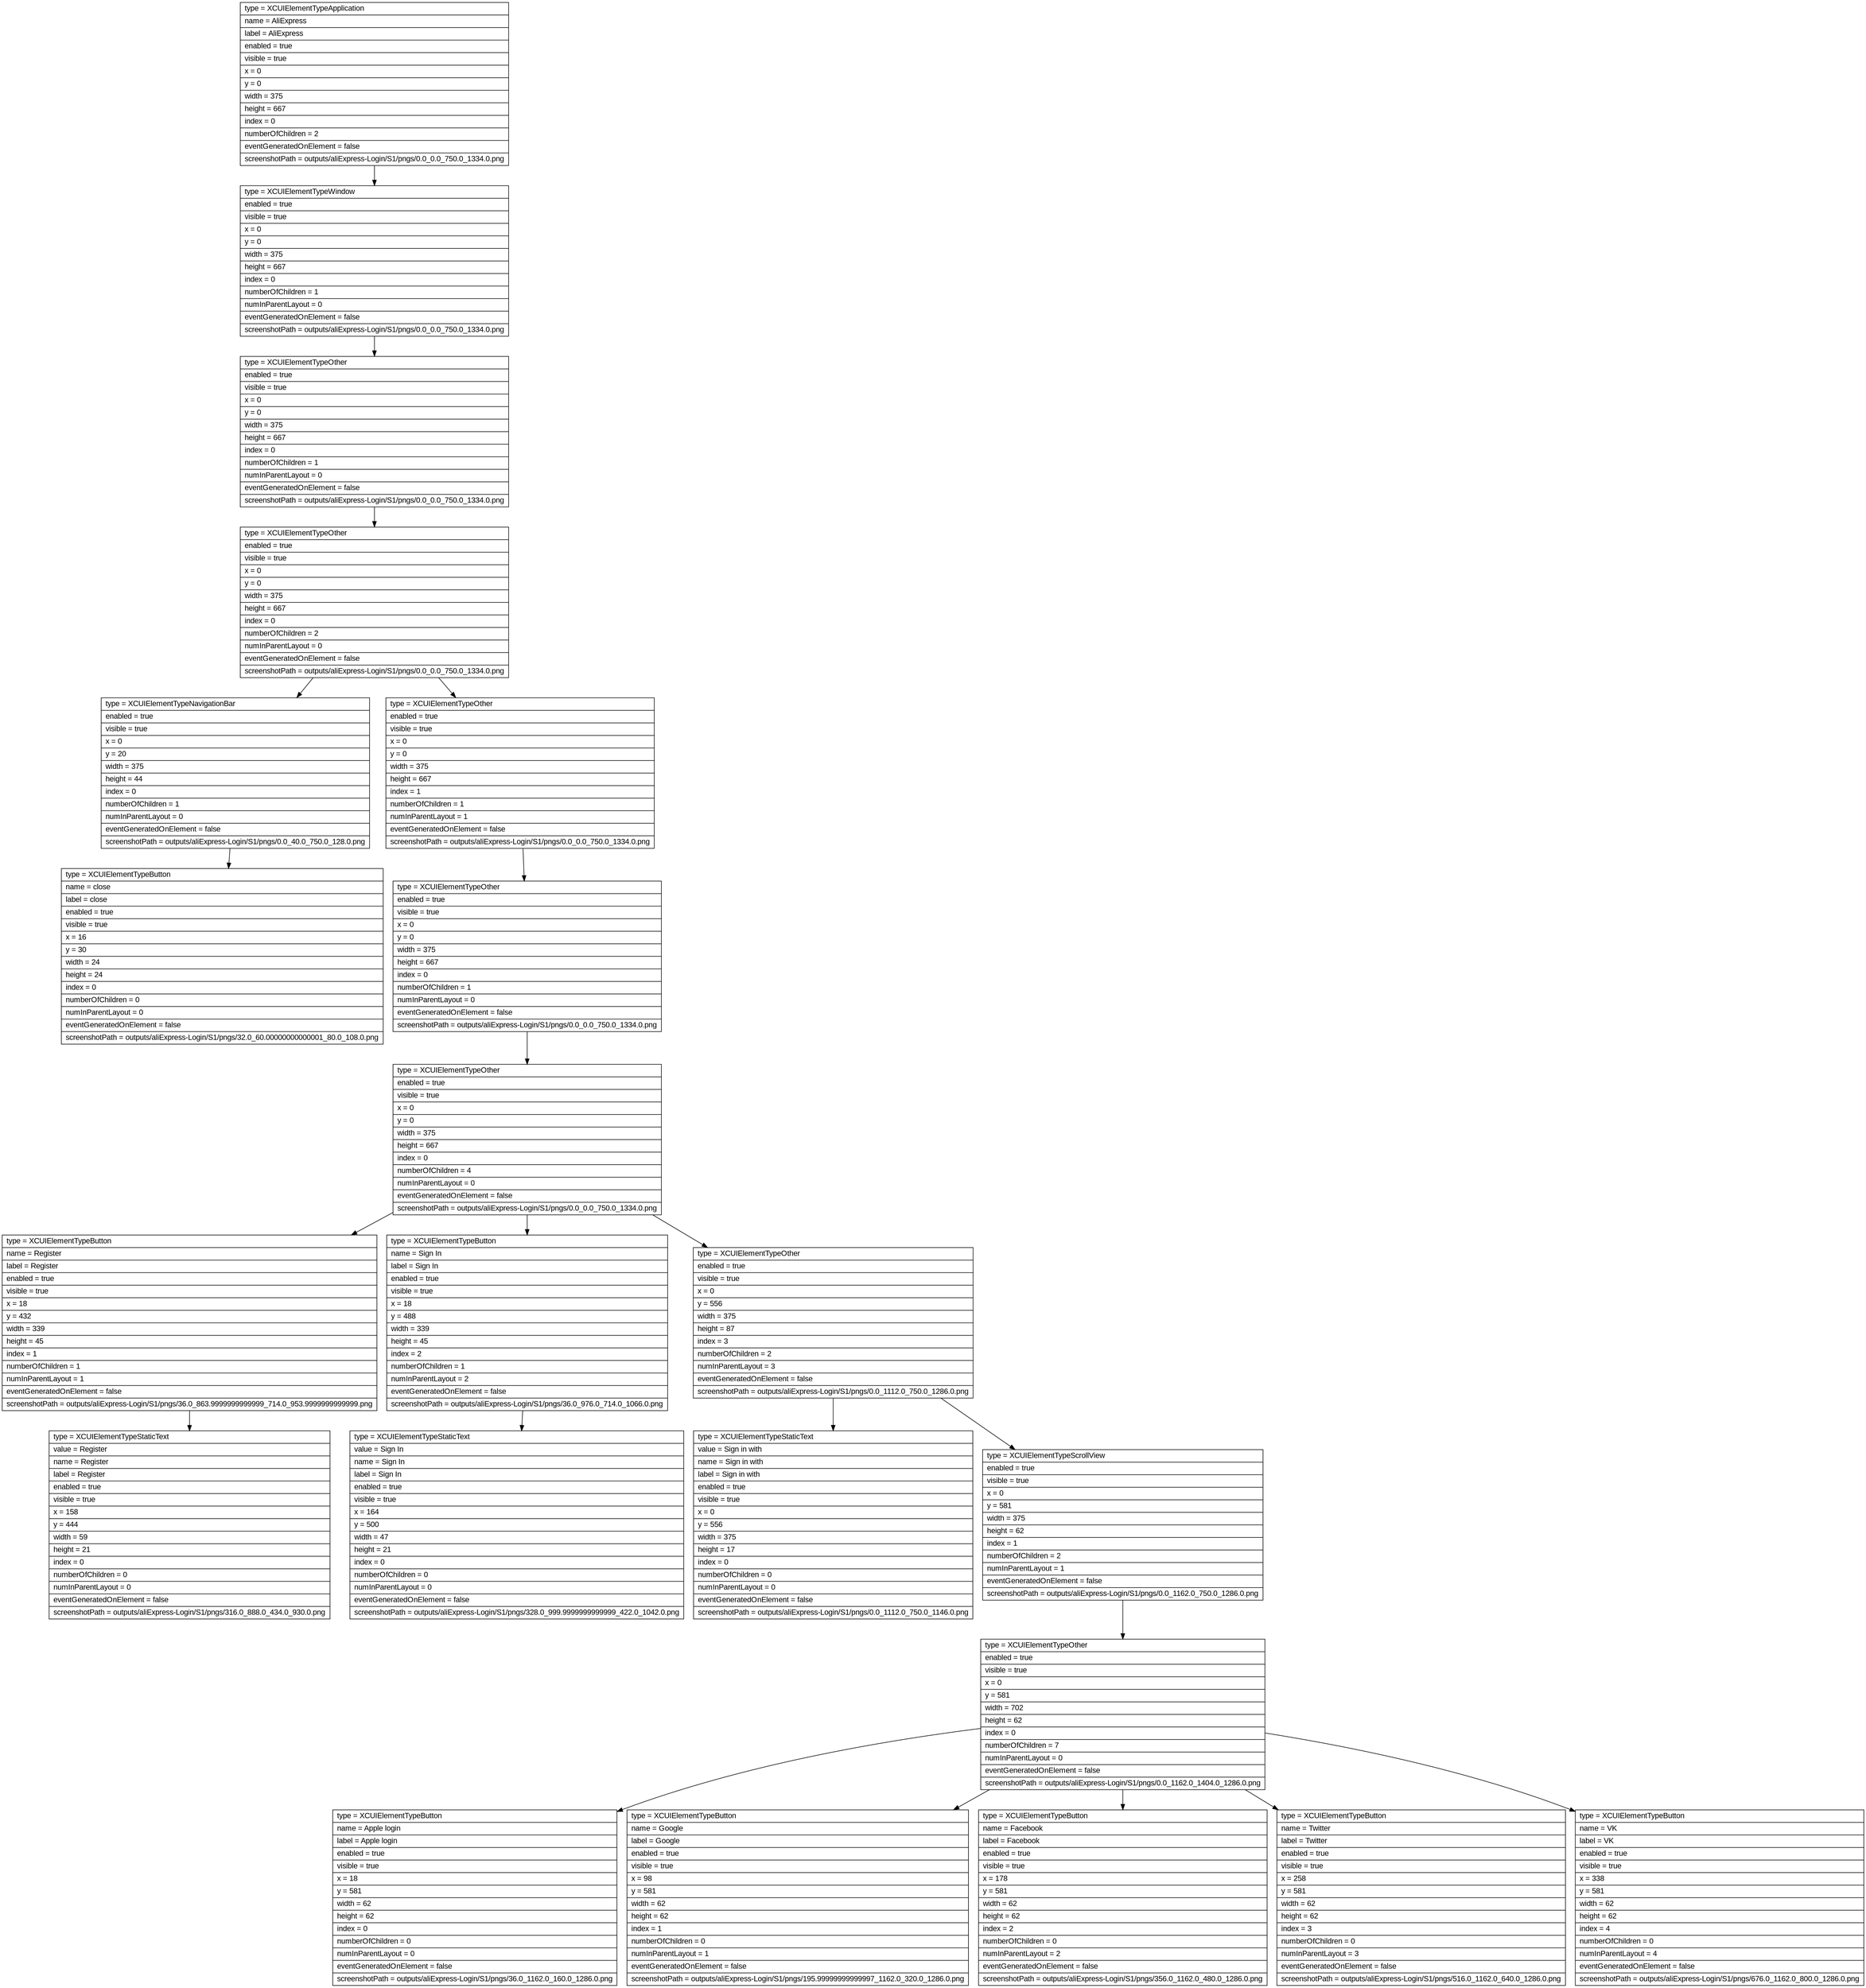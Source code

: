 digraph Layout {

	node [shape=record fontname=Arial];

	0	[label="{type = XCUIElementTypeApplication\l|name = AliExpress\l|label = AliExpress\l|enabled = true\l|visible = true\l|x = 0\l|y = 0\l|width = 375\l|height = 667\l|index = 0\l|numberOfChildren = 2\l|eventGeneratedOnElement = false \l|screenshotPath = outputs/aliExpress-Login/S1/pngs/0.0_0.0_750.0_1334.0.png\l}"]
	1	[label="{type = XCUIElementTypeWindow\l|enabled = true\l|visible = true\l|x = 0\l|y = 0\l|width = 375\l|height = 667\l|index = 0\l|numberOfChildren = 1\l|numInParentLayout = 0\l|eventGeneratedOnElement = false \l|screenshotPath = outputs/aliExpress-Login/S1/pngs/0.0_0.0_750.0_1334.0.png\l}"]
	2	[label="{type = XCUIElementTypeOther\l|enabled = true\l|visible = true\l|x = 0\l|y = 0\l|width = 375\l|height = 667\l|index = 0\l|numberOfChildren = 1\l|numInParentLayout = 0\l|eventGeneratedOnElement = false \l|screenshotPath = outputs/aliExpress-Login/S1/pngs/0.0_0.0_750.0_1334.0.png\l}"]
	3	[label="{type = XCUIElementTypeOther\l|enabled = true\l|visible = true\l|x = 0\l|y = 0\l|width = 375\l|height = 667\l|index = 0\l|numberOfChildren = 2\l|numInParentLayout = 0\l|eventGeneratedOnElement = false \l|screenshotPath = outputs/aliExpress-Login/S1/pngs/0.0_0.0_750.0_1334.0.png\l}"]
	4	[label="{type = XCUIElementTypeNavigationBar\l|enabled = true\l|visible = true\l|x = 0\l|y = 20\l|width = 375\l|height = 44\l|index = 0\l|numberOfChildren = 1\l|numInParentLayout = 0\l|eventGeneratedOnElement = false \l|screenshotPath = outputs/aliExpress-Login/S1/pngs/0.0_40.0_750.0_128.0.png\l}"]
	5	[label="{type = XCUIElementTypeOther\l|enabled = true\l|visible = true\l|x = 0\l|y = 0\l|width = 375\l|height = 667\l|index = 1\l|numberOfChildren = 1\l|numInParentLayout = 1\l|eventGeneratedOnElement = false \l|screenshotPath = outputs/aliExpress-Login/S1/pngs/0.0_0.0_750.0_1334.0.png\l}"]
	6	[label="{type = XCUIElementTypeButton\l|name = close\l|label = close\l|enabled = true\l|visible = true\l|x = 16\l|y = 30\l|width = 24\l|height = 24\l|index = 0\l|numberOfChildren = 0\l|numInParentLayout = 0\l|eventGeneratedOnElement = false \l|screenshotPath = outputs/aliExpress-Login/S1/pngs/32.0_60.00000000000001_80.0_108.0.png\l}"]
	7	[label="{type = XCUIElementTypeOther\l|enabled = true\l|visible = true\l|x = 0\l|y = 0\l|width = 375\l|height = 667\l|index = 0\l|numberOfChildren = 1\l|numInParentLayout = 0\l|eventGeneratedOnElement = false \l|screenshotPath = outputs/aliExpress-Login/S1/pngs/0.0_0.0_750.0_1334.0.png\l}"]
	8	[label="{type = XCUIElementTypeOther\l|enabled = true\l|visible = true\l|x = 0\l|y = 0\l|width = 375\l|height = 667\l|index = 0\l|numberOfChildren = 4\l|numInParentLayout = 0\l|eventGeneratedOnElement = false \l|screenshotPath = outputs/aliExpress-Login/S1/pngs/0.0_0.0_750.0_1334.0.png\l}"]
	9	[label="{type = XCUIElementTypeButton\l|name = Register\l|label = Register\l|enabled = true\l|visible = true\l|x = 18\l|y = 432\l|width = 339\l|height = 45\l|index = 1\l|numberOfChildren = 1\l|numInParentLayout = 1\l|eventGeneratedOnElement = false \l|screenshotPath = outputs/aliExpress-Login/S1/pngs/36.0_863.9999999999999_714.0_953.9999999999999.png\l}"]
	10	[label="{type = XCUIElementTypeButton\l|name = Sign In\l|label = Sign In\l|enabled = true\l|visible = true\l|x = 18\l|y = 488\l|width = 339\l|height = 45\l|index = 2\l|numberOfChildren = 1\l|numInParentLayout = 2\l|eventGeneratedOnElement = false \l|screenshotPath = outputs/aliExpress-Login/S1/pngs/36.0_976.0_714.0_1066.0.png\l}"]
	11	[label="{type = XCUIElementTypeOther\l|enabled = true\l|visible = true\l|x = 0\l|y = 556\l|width = 375\l|height = 87\l|index = 3\l|numberOfChildren = 2\l|numInParentLayout = 3\l|eventGeneratedOnElement = false \l|screenshotPath = outputs/aliExpress-Login/S1/pngs/0.0_1112.0_750.0_1286.0.png\l}"]
	12	[label="{type = XCUIElementTypeStaticText\l|value = Register\l|name = Register\l|label = Register\l|enabled = true\l|visible = true\l|x = 158\l|y = 444\l|width = 59\l|height = 21\l|index = 0\l|numberOfChildren = 0\l|numInParentLayout = 0\l|eventGeneratedOnElement = false \l|screenshotPath = outputs/aliExpress-Login/S1/pngs/316.0_888.0_434.0_930.0.png\l}"]
	13	[label="{type = XCUIElementTypeStaticText\l|value = Sign In\l|name = Sign In\l|label = Sign In\l|enabled = true\l|visible = true\l|x = 164\l|y = 500\l|width = 47\l|height = 21\l|index = 0\l|numberOfChildren = 0\l|numInParentLayout = 0\l|eventGeneratedOnElement = false \l|screenshotPath = outputs/aliExpress-Login/S1/pngs/328.0_999.9999999999999_422.0_1042.0.png\l}"]
	14	[label="{type = XCUIElementTypeStaticText\l|value = Sign in with\l|name = Sign in with\l|label = Sign in with\l|enabled = true\l|visible = true\l|x = 0\l|y = 556\l|width = 375\l|height = 17\l|index = 0\l|numberOfChildren = 0\l|numInParentLayout = 0\l|eventGeneratedOnElement = false \l|screenshotPath = outputs/aliExpress-Login/S1/pngs/0.0_1112.0_750.0_1146.0.png\l}"]
	15	[label="{type = XCUIElementTypeScrollView\l|enabled = true\l|visible = true\l|x = 0\l|y = 581\l|width = 375\l|height = 62\l|index = 1\l|numberOfChildren = 2\l|numInParentLayout = 1\l|eventGeneratedOnElement = false \l|screenshotPath = outputs/aliExpress-Login/S1/pngs/0.0_1162.0_750.0_1286.0.png\l}"]
	16	[label="{type = XCUIElementTypeOther\l|enabled = true\l|visible = true\l|x = 0\l|y = 581\l|width = 702\l|height = 62\l|index = 0\l|numberOfChildren = 7\l|numInParentLayout = 0\l|eventGeneratedOnElement = false \l|screenshotPath = outputs/aliExpress-Login/S1/pngs/0.0_1162.0_1404.0_1286.0.png\l}"]
	17	[label="{type = XCUIElementTypeButton\l|name = Apple login\l|label = Apple login\l|enabled = true\l|visible = true\l|x = 18\l|y = 581\l|width = 62\l|height = 62\l|index = 0\l|numberOfChildren = 0\l|numInParentLayout = 0\l|eventGeneratedOnElement = false \l|screenshotPath = outputs/aliExpress-Login/S1/pngs/36.0_1162.0_160.0_1286.0.png\l}"]
	18	[label="{type = XCUIElementTypeButton\l|name = Google\l|label = Google\l|enabled = true\l|visible = true\l|x = 98\l|y = 581\l|width = 62\l|height = 62\l|index = 1\l|numberOfChildren = 0\l|numInParentLayout = 1\l|eventGeneratedOnElement = false \l|screenshotPath = outputs/aliExpress-Login/S1/pngs/195.99999999999997_1162.0_320.0_1286.0.png\l}"]
	19	[label="{type = XCUIElementTypeButton\l|name = Facebook\l|label = Facebook\l|enabled = true\l|visible = true\l|x = 178\l|y = 581\l|width = 62\l|height = 62\l|index = 2\l|numberOfChildren = 0\l|numInParentLayout = 2\l|eventGeneratedOnElement = false \l|screenshotPath = outputs/aliExpress-Login/S1/pngs/356.0_1162.0_480.0_1286.0.png\l}"]
	20	[label="{type = XCUIElementTypeButton\l|name = Twitter\l|label = Twitter\l|enabled = true\l|visible = true\l|x = 258\l|y = 581\l|width = 62\l|height = 62\l|index = 3\l|numberOfChildren = 0\l|numInParentLayout = 3\l|eventGeneratedOnElement = false \l|screenshotPath = outputs/aliExpress-Login/S1/pngs/516.0_1162.0_640.0_1286.0.png\l}"]
	21	[label="{type = XCUIElementTypeButton\l|name = VK\l|label = VK\l|enabled = true\l|visible = true\l|x = 338\l|y = 581\l|width = 62\l|height = 62\l|index = 4\l|numberOfChildren = 0\l|numInParentLayout = 4\l|eventGeneratedOnElement = false \l|screenshotPath = outputs/aliExpress-Login/S1/pngs/676.0_1162.0_800.0_1286.0.png\l}"]


	0 -> 1
	1 -> 2
	2 -> 3
	3 -> 4
	3 -> 5
	4 -> 6
	5 -> 7
	7 -> 8
	8 -> 9
	8 -> 10
	8 -> 11
	9 -> 12
	10 -> 13
	11 -> 14
	11 -> 15
	15 -> 16
	16 -> 17
	16 -> 18
	16 -> 19
	16 -> 20
	16 -> 21


}